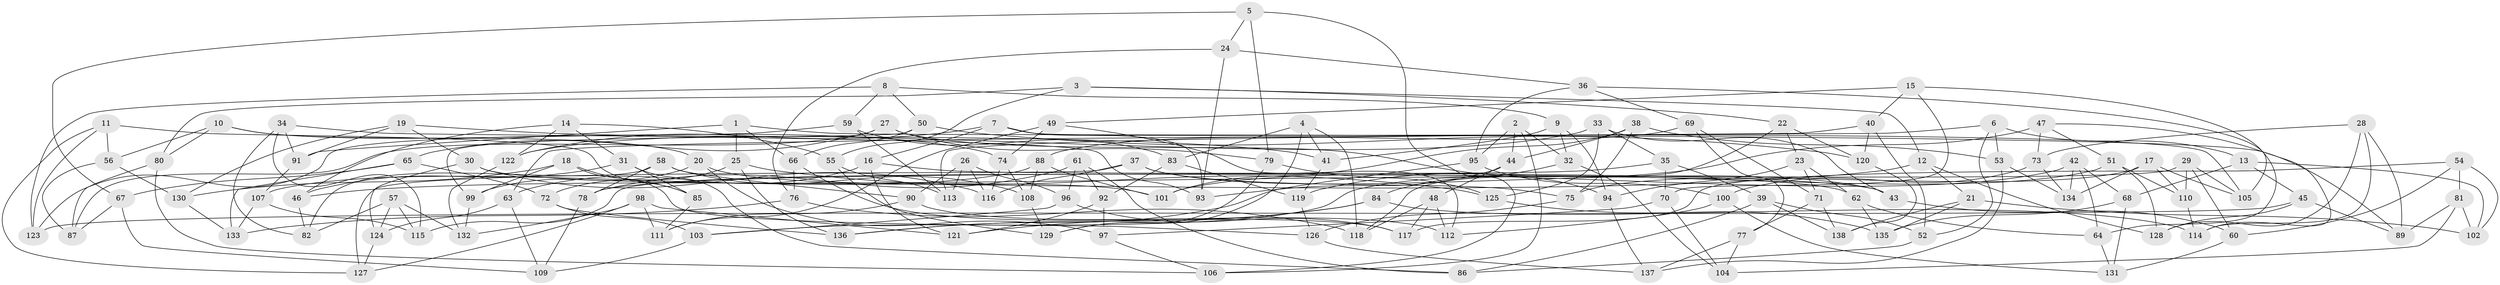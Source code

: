 // coarse degree distribution, {4: 0.2891566265060241, 6: 0.4457831325301205, 5: 0.21686746987951808, 3: 0.04819277108433735}
// Generated by graph-tools (version 1.1) at 2025/38/03/04/25 23:38:04]
// undirected, 138 vertices, 276 edges
graph export_dot {
  node [color=gray90,style=filled];
  1;
  2;
  3;
  4;
  5;
  6;
  7;
  8;
  9;
  10;
  11;
  12;
  13;
  14;
  15;
  16;
  17;
  18;
  19;
  20;
  21;
  22;
  23;
  24;
  25;
  26;
  27;
  28;
  29;
  30;
  31;
  32;
  33;
  34;
  35;
  36;
  37;
  38;
  39;
  40;
  41;
  42;
  43;
  44;
  45;
  46;
  47;
  48;
  49;
  50;
  51;
  52;
  53;
  54;
  55;
  56;
  57;
  58;
  59;
  60;
  61;
  62;
  63;
  64;
  65;
  66;
  67;
  68;
  69;
  70;
  71;
  72;
  73;
  74;
  75;
  76;
  77;
  78;
  79;
  80;
  81;
  82;
  83;
  84;
  85;
  86;
  87;
  88;
  89;
  90;
  91;
  92;
  93;
  94;
  95;
  96;
  97;
  98;
  99;
  100;
  101;
  102;
  103;
  104;
  105;
  106;
  107;
  108;
  109;
  110;
  111;
  112;
  113;
  114;
  115;
  116;
  117;
  118;
  119;
  120;
  121;
  122;
  123;
  124;
  125;
  126;
  127;
  128;
  129;
  130;
  131;
  132;
  133;
  134;
  135;
  136;
  137;
  138;
  1 -- 66;
  1 -- 91;
  1 -- 25;
  1 -- 89;
  2 -- 95;
  2 -- 106;
  2 -- 44;
  2 -- 32;
  3 -- 22;
  3 -- 55;
  3 -- 12;
  3 -- 80;
  4 -- 41;
  4 -- 129;
  4 -- 83;
  4 -- 118;
  5 -- 106;
  5 -- 24;
  5 -- 67;
  5 -- 79;
  6 -- 13;
  6 -- 52;
  6 -- 63;
  6 -- 53;
  7 -- 16;
  7 -- 105;
  7 -- 93;
  7 -- 122;
  8 -- 9;
  8 -- 50;
  8 -- 123;
  8 -- 59;
  9 -- 94;
  9 -- 41;
  9 -- 32;
  10 -- 74;
  10 -- 56;
  10 -- 80;
  10 -- 20;
  11 -- 56;
  11 -- 127;
  11 -- 123;
  11 -- 85;
  12 -- 21;
  12 -- 46;
  12 -- 128;
  13 -- 102;
  13 -- 45;
  13 -- 68;
  14 -- 46;
  14 -- 55;
  14 -- 31;
  14 -- 122;
  15 -- 49;
  15 -- 70;
  15 -- 40;
  15 -- 105;
  16 -- 121;
  16 -- 63;
  16 -- 43;
  17 -- 134;
  17 -- 105;
  17 -- 110;
  17 -- 75;
  18 -- 99;
  18 -- 126;
  18 -- 85;
  18 -- 130;
  19 -- 30;
  19 -- 41;
  19 -- 91;
  19 -- 130;
  20 -- 99;
  20 -- 101;
  20 -- 97;
  21 -- 102;
  21 -- 138;
  21 -- 135;
  22 -- 120;
  22 -- 118;
  22 -- 23;
  23 -- 62;
  23 -- 94;
  23 -- 71;
  24 -- 76;
  24 -- 36;
  24 -- 93;
  25 -- 125;
  25 -- 72;
  25 -- 136;
  26 -- 90;
  26 -- 96;
  26 -- 113;
  26 -- 116;
  27 -- 65;
  27 -- 94;
  27 -- 79;
  27 -- 87;
  28 -- 73;
  28 -- 89;
  28 -- 128;
  28 -- 114;
  29 -- 110;
  29 -- 115;
  29 -- 105;
  29 -- 60;
  30 -- 62;
  30 -- 116;
  30 -- 124;
  31 -- 46;
  31 -- 85;
  31 -- 86;
  32 -- 104;
  32 -- 84;
  33 -- 125;
  33 -- 122;
  33 -- 43;
  33 -- 35;
  34 -- 93;
  34 -- 91;
  34 -- 115;
  34 -- 82;
  35 -- 78;
  35 -- 70;
  35 -- 39;
  36 -- 69;
  36 -- 64;
  36 -- 95;
  37 -- 116;
  37 -- 127;
  37 -- 43;
  37 -- 75;
  38 -- 53;
  38 -- 75;
  38 -- 44;
  38 -- 101;
  39 -- 138;
  39 -- 52;
  39 -- 86;
  40 -- 52;
  40 -- 120;
  40 -- 113;
  41 -- 119;
  42 -- 68;
  42 -- 101;
  42 -- 134;
  42 -- 64;
  43 -- 60;
  44 -- 93;
  44 -- 48;
  45 -- 89;
  45 -- 128;
  45 -- 123;
  46 -- 82;
  47 -- 119;
  47 -- 73;
  47 -- 114;
  47 -- 51;
  48 -- 117;
  48 -- 118;
  48 -- 112;
  49 -- 112;
  49 -- 74;
  49 -- 111;
  50 -- 66;
  50 -- 120;
  50 -- 99;
  51 -- 103;
  51 -- 128;
  51 -- 110;
  52 -- 86;
  53 -- 137;
  53 -- 134;
  54 -- 117;
  54 -- 102;
  54 -- 81;
  54 -- 60;
  55 -- 129;
  55 -- 113;
  56 -- 130;
  56 -- 87;
  57 -- 124;
  57 -- 82;
  57 -- 132;
  57 -- 115;
  58 -- 90;
  58 -- 82;
  58 -- 108;
  58 -- 78;
  59 -- 113;
  59 -- 123;
  59 -- 83;
  60 -- 131;
  61 -- 96;
  61 -- 86;
  61 -- 92;
  61 -- 78;
  62 -- 135;
  62 -- 64;
  63 -- 109;
  63 -- 124;
  64 -- 131;
  65 -- 72;
  65 -- 67;
  65 -- 133;
  66 -- 117;
  66 -- 76;
  67 -- 87;
  67 -- 109;
  68 -- 131;
  68 -- 135;
  69 -- 71;
  69 -- 88;
  69 -- 77;
  70 -- 97;
  70 -- 104;
  71 -- 77;
  71 -- 138;
  72 -- 103;
  72 -- 136;
  73 -- 100;
  73 -- 134;
  74 -- 108;
  74 -- 116;
  75 -- 126;
  76 -- 118;
  76 -- 133;
  77 -- 137;
  77 -- 104;
  78 -- 109;
  79 -- 129;
  79 -- 125;
  80 -- 87;
  80 -- 106;
  81 -- 102;
  81 -- 89;
  81 -- 104;
  83 -- 119;
  83 -- 92;
  84 -- 121;
  84 -- 114;
  84 -- 136;
  85 -- 111;
  88 -- 101;
  88 -- 107;
  88 -- 108;
  90 -- 112;
  90 -- 111;
  91 -- 107;
  92 -- 97;
  92 -- 121;
  94 -- 137;
  95 -- 136;
  95 -- 100;
  96 -- 117;
  96 -- 103;
  97 -- 106;
  98 -- 132;
  98 -- 111;
  98 -- 121;
  98 -- 127;
  99 -- 132;
  100 -- 112;
  100 -- 131;
  103 -- 109;
  107 -- 115;
  107 -- 133;
  108 -- 129;
  110 -- 114;
  119 -- 126;
  120 -- 138;
  122 -- 132;
  124 -- 127;
  125 -- 135;
  126 -- 137;
  130 -- 133;
}
